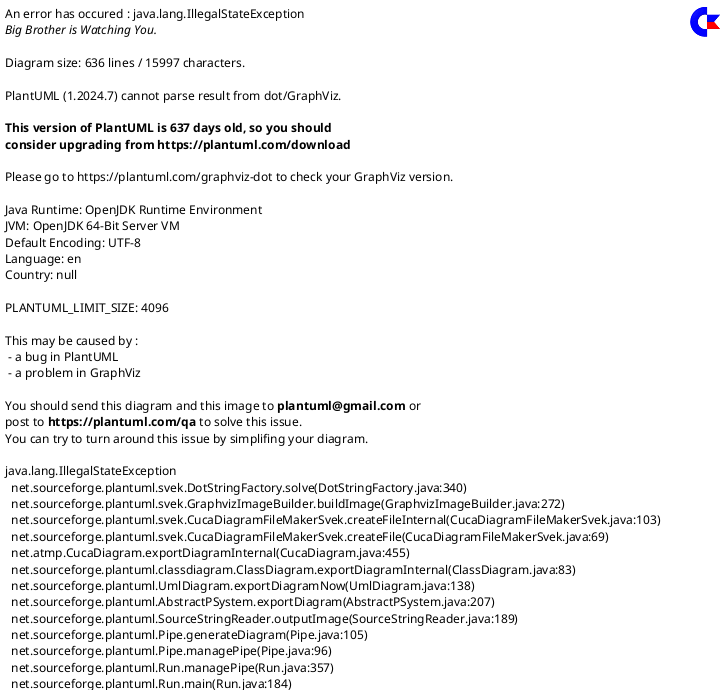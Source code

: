 @startuml
'https://plantuml.com/class-diagram
skinparam classAttributeIconSize 0
skinparam classFontStyle Bold
skinparam style strictuml
skinparam linetype ortho
hide empty members
package donjonDragon
{
package entite
{
abstract Entite<<abstract>>
{
-m_pvMax : Integer
-m_pv : Integer
-m_force : Integer
-m_dexterite : Integer
-m_vitesse : Integer
-m_initiative : Integer
-m_enVie : Boolean
-m_pos : Integer[*]
-m_icone : String

+{abstract} «Create» Entite(pvMax:Integer, pv:Integer, force:Integer, dexterite:Integer, vitesse:Integer, initiative:Integer, enVie:Boolean, icone:String, type:TypeEntite): Entite
+getPvMax():Integer
+getPv():Integer
+getForce():Integer
+getDexterite():Integer
+getVitesse():Integer
+getInitiative():Integer
+{abstract} getClasseArmure():Integer
+{abstract} getNom():String
+estEnVie():Boolean
+setPv(pv:Integer)
+setEnVie(vie:Boolean)
+{abstract} attaquer(cible:Entite)
+getType(): TypeEntite
+getIcone(): String
+setIcone(): String
+{abstract}getPortee():Integer
+{abstract}getNomEtId():String
+seDeplacer(donjon:Donjon,pos:Integer[*],deplacementX:Integer,deplacementY:Integer)
+equals(obj:Object): Boolean
+{abstract}toString():String

}
class Personnage
{
-m_nom : String
-m_race : Race
-m_classe : Classe

+«Create» Personnage(nom:String,classe:Classe,race:Race,pvMax:Integer,force:Integer,dexterite:Integer,vitesse:Integer,initiative:Integer): Personnage
+sEquiper(objet:Equipement):Boolean
+ramasser(pos:Position):Boolean
+copierEquipements(original:Equipement[*]):Equipement[*]
+choisirEquipementDepart()
+getNom():String
+getRace():Race
+getClasse():Classe
+getInventaire():Equipement[*]
+getArme():Arme
+getArmure():Armure
+getClasseArmure():Integer
+getPortee():Integer
+getNomEtId():String.
+attaquer(cible:Entite)
+toString():String

}
class Monstre
{
-m_espece : String
-m_numero : Integer
-m_portee : Integer
-m_classeArmure : Integer

+«Create» Monstre(espece:String,numero:Integer,degat:De,portee:Integer,pvMax:Integer,force:Integer,dexterite:Integer,vitesse:Integer,initiative:Integer,classeArmure:Integer,icone:String): Monstre
+getEspece():String
+getNumero():Integer
+getClasseArmure():Integer
+getNom():String
+getPortee():Integer
+getNomEtId():String
+attaquer(cible:Entite)
+toString():String

}
enum TypeEntite
{
JOUEUR
MONSTRE
AUCUN
}
package classe
{
abstract Classe<<abstract>>
{
-m_nom:String
-m_pv:Integer

+«Create»Classe(nom:String,pv:Integer,equipementDepart:Equipement[*],typeClasse:TypeClasse): Classe
+getPv():Integer
+getEquipementDepart():Equipement[*]
+getTypeClasse():TypeClasse
+toString():String
}
class Clerc
{
+«Create» Clerc(): Clerc
+initialiserEquipementClerc(): Equipement[*]
}
class Guerrier
{
+«Create» Guerrier(): Guerrier
+initialiserEquipementGuerrier(): Equipement[*]
}
class Magicien
{
+«Create» Magicien(): Magicien
+initialiserEquipementMagicien(): Equipement[*]
}
class Roublard
{
+«Create» Roublard(): Roublard
+initialiserEquipementRoublard(): Equipement[*]
}
enum TypeClasse
{
CLERC
MAGICIEN
AUTRE
}
}

package race
{
abstract Race<<abstract>>
{
-m_pv : Integer
-m_force : Integer
-m_dexterite : Integer
-m_vitesse : Integer
-m_initiative : Integer
+«Create» Race(pv:Integer,force:Integer,dexterite:Integer,vitesse:Integer,initiative:Integer): Race
+getPv():Integer
+getForce():Integer
+getDexterite():Integer
+getVitesse():Integer
+getInitiative():Integer
+toString():String
}
class Elfe
{
+«Create» Elfe(): Elfe
}
class Humain
{
+«Create» Humain(): Humain
}
class Halfelin
{
+«Create» Halfelin(): Halfelin
}
class Nain
{
+«Create» Nain(): Nain
}
}

package sort
{
interface Sort
{
+lancer(entites:Personnage[*],donjon:Donjon)
}
class ArmeMagique
{
+«Create» ArmeMagique(): ArmeMagique
+lancer(entites:Personnage[*],donjon:Donjon)
+listPerso(persos:Personnage[*])
+listArme(perso:Personnage,armeDispo:Arme[*])
}
class BoogieWoogie
{
+«Create» BoogieWoogie(): BoogieWoogie
+lancer(entites:Personnage[*],donjon:Donjon)
+coordonneCible(numCible:Integer,donjon:Donjon):Integer[*]
}
class Guerison
{
+«Create» Guerison(): Guerison
+lancer(entites:Personnage[*],donjon:Donjon)
+listPerso(persos:Personnage[*])
}
}
}
package equipement
{
abstract Equipement<<abstract>>
{
-m_nom:String
-m_lourd:Boolean

+«Create» Equipement(nom:String,est_lourd:Boolean,type:TypeEquipement): Equipement
+{abstract} copie():Equipement
+getNom():String
+getLourd():Boolean
+getType(): TypeEquipement
+toString():String
}

class Armure
{
-m_classeArmure:Integer
+«Create» Armure(nom:Integer,classeArmure:Integer,est_lourd:Boolean): Armure
+copie():Armure
+getClasse():Integer
}

class Arme
{
-m_portee:Integer
-m_bonus:Integer
+«Create» Armure(nom:String,degat:De,portee:Integer,est_lourd:Boolean): Armure
+copie():Arme
+getDegat():De
+getPortee():Integer
+getBonus():Integer
+setM_bonus(bonus:Integer)
}
enum TypeEquipement {
ARME
ARMURE
AUCUN
}
}
package plateau
{
class Donjon
{
-m_taille:Integer
-m_tailleX:Integer
-m_tailleY:Integer
+«Create» Donjon(): Donjon
+«Create» Donjon(tailleX:Integer,tailleY:Integer): Donjon
+creerCarte(axe:String):Integer
+tailleMax():Integer
+initialiserCarte():Position[*][*]
+cordonneX(lettreX:char):Integer
+cordonneValide(coordX:Integer,coordY:Integer):Booleans
+placerObstacle()
+placerEntite(entite:Entite)
+placerEquipement(objet:Equipement)
+donjonDefaut(persos:Personnage[*],objets:Equipement[*],monstres:Monstre[*])
+getCarte():Position[*][*]
+getTailleX():Integer
+getTailleY():Integer
+getTaille():Integer
+getMonstres():Monstre[*]
+creerMonstre()
+addMonstres(monstre:Monstre)
+trouverPositionEntite(entite:Entite):Integer[*]
+deplacementEntite(entite:Entite,pos:Integer[*]):Boolean
+afficherCarte()
+attaquerEntite(acteur:Entite,cible:Entite):Boolean
+attaquerEntiteMJ(position:Position,degat:De):Boolean
+deplacementEntiteMJ(positionEntite:Position):Boolean
}

class AffichageDonjon
{
+«Create» AffichageDonjon(carte:Position[*][*]): AffichageDonjon
+{static}mauvaiseDimension()
+{static}mauvaisFormat()
+{static}dimensionCarte(axe:String):Integer
+{static}6coordonneObstacle():String
+{static}coordonneCombattant(nomEntite:String):String
+{static}coordonneEquipement(objet:String): String
+{static}nombreMonstres(taille:Integer):Integer
+{static}mauvaisNbMonstres()
+{static}especeMonstres(numMonstre:Integer): String
+{static}degatsMonstre():Integer[*]
+{static}nombreInsuffisant()
+{static}nombreSuperieurEgalZero()
+{static}nombreInsuffisantAttaque()
+{static}porteeMonstre():Integer
+{static}pvMonstre():Integer
+{static}forceMonstre():Integer
+{static}dexteriteMonstre():Integer
+{static}vitesseMonstre():Integer
+{static}initiativeMonstre():Integer
+{static}classeArmureMonstre():Integer
+{static}iconeMonstre():String
+{static}mauvaisIcone()
+{static}afficherCarte(donjon:Position[*][*],tailleX:Integer,tailleY:Integer)
+{static}nextLinedeplacementEntiteMJ():String
}
class Position
{
-m_obstacle:Boolean
-m_icone:String

+«Create» Position():Position
+getObstacle():Boolean
+getTypeEquipement():TypeEquipement
+getTypeEntite():TypeEntite
+getEntite():Entite
+getEquipement():Equipement
+getIcone():String
+setIcone(icone:String)
+setTypeEntite(entite:TypeEntite)
+setTypeEquipement(equipement:TypeEquipement)
+setObstacle(obstacle:Boolean)
+placerEquipement(equipement:Equipement)
+placerEntite(entite:Entite)
+enleverEquipement()
+enleverEntite()
+miseAJourIcone()
+estVide()
+aJusteEquipement()
+toString():String
}
}
class De
{
-m_nombre:Integer
-m_face:Integer
+«Create» De(nombre:Integer,face:Integer): De
+lancer():Integer
+toString():String
}
class Jeu
{
-m_donjonActuel : int
-m_scanner : Scanner

+«Create» Jeu() : Jeu
+initialiserJoueurs():Personnage[*]
+initClassePersonnage():Classe
+initRacePersonnage():Race
+initCaracteristiquePersonnage(nomCaracteristique:String):int
+lancerPartie() :
+proposerMiseEnPlace():Donjon
+ajoutEquipementDonjon(donjon:Donjon):Donjon
+objetSelectionnnez(nomObjet:String):Equipement
+calculerInitiative(donjon : Donjon) : Entite[*]
+gererTourPersonnage(joueur : Personnage, donjon : Donjon):
+gererTourMonstre(monstre : Monstre, donjon : Donjon):
+gererTourMJ(donjon:Donjon):
+donjonEstTermine(donjon : Donjon) : boolean
+restaurerVieJoueurs() :
+auMoinsUnJoueurMort() : boolean
}

class AffichageDe {
    +{static}affichageLancerDe(nombre: int, face: int, resultats: int[], total: int)
}

class AffichageJeu
{
+{static} nombreJoueurs(nbMax:Integer): Integer
+{static} nomJoueur(numJoueur:Integer): String
+{static} classeJoueur(): String
+{static} raceJoueur(): String
+{static} presentationCaracteristiques()
+{static} caracteristiqueJoueur(nomCaracteristique:String)
+{static} afficherInitiativeCombattant(nomCombattant:String)
+{static} afficherTourPersonnage(joueur:Personnage, actions:Integer)
+{static} nextLineTourPersonnage(): String
+{static} afficherRP(texte:String)
+{static} proposerSort(): String
+{static} mauvaiseClasse()
+{static} afficherErreur()
+{static} nombreObjet(nbMax:Integer, nomObjet:String): Integer
+{static} choisirEquipement(numEquipement:Integer): String
+{static} afficherOrdre(numeroTour:Integer, listeEntites:Entite[*], entiteActive:Entite)
+{static} afficherDefaite()
+{static} afficherVictoire()
+{static} afficherVictoireDonjon(donjonactuel:Integer)
+{static} afficherTourMonstre(monstre:Monstre, actions:Integer)
+{static} nextLineTourMonstre(): String
+{static} afficherGererTourMJ()
+{static} nextLineGererTourMJ(): String
+{static} demanderLancerDe(): De
}

}

/'Définitions des relations'/
' --- Relations d'héritage et d'implémentations ---
Personnage --|> Entite
Monstre --|> Entite

Clerc --|> Classe
Guerrier --|> Classe
Magicien --|> Classe
Roublard --|> Classe

Elfe --|> Race
Humain --|> Race
Halfelin --|> Race
Nain --|> Race

Armure --|> Equipement
Arme --|> Equipement

Guerison ..|> Sort
BoogieWoogie ..|> Sort
ArmeMagique ..|> Sort

' --- Relations d'appel ---
Jeu .> Donjon : "«call»"
Jeu .> Entite : "«call»"
Jeu .> Personnage : "«call»"
Jeu .> Monstre : "«call»"
Jeu .> Entite : "«call»"
Jeu .> Classe : "«call»"
Jeu .> Race : "«call»"
Jeu .> Guerison : "«call»"
Jeu .> BoogieWoogie : "«call»"
Jeu .> ArmeMagique : "«call»"
Jeu .> Armure : "«call»"
Jeu .> Arme : "«call»"
Jeu .> Scanner : "«call»"
Jeu .> De : "«call»"
Jeu .> Scanner : "«call»"
Jeu .> AffichageJeu : "«call»"

AffichageJeu .> Scanner : "«call»"
AffichageJeu .> Entite : "«call»"
AffichageJeu .> Personnage : "«call»"
AffichageJeu .> Monstre : "«call»"

AffichageDe .> Scanner : "«call»"
AffichageDe .> StringBuilder : "«call»"

Armure .> Random : "«call»"
Armure .> AffichageDe : "«call»"

Equipement .> Donjon : "«call»"

Armure .> Equipement : "«call»"

Arme .> Equipement : "«call»"
Arme .> De : "«call»"

Donjon .> Entite : "«call»"
Donjon .> Monstre : "«call»"
Donjon .> Equipement : "«call»"
Donjon .> Position : "«call»"
Donjon .> AffichageDonjon : "«call»"

AffichageDonjon .> Scanner : "«call»"
AffichageDonjon .> Position : "«call»"

Position .> Equipement : "«call»"
Position .> Entite : "«call»"

Classe -> Equipement : «call»
Classe -> Arme : «call»
Classe -> Armure : «call»

Entite .> Donjon : «call»

Monstre .> De : «call»
Monstre .> Entite : "«call»"

Personnage .> De : «call»
Personnage .> Classe : «call»
Personnage .> Race : «call»
Personnage .> Equipement : «call»
Personnage .> Arme : «call»
Personnage .> Armure : «call»

Guerison .> De : "«call»"
Guerison .> Entite : "«call»"
Guerison .> Personnage : "«call»"

BoogieWoogie .> Scanner : "«call»"
BoogieWoogie .> Donjon : "«call»"
BoogieWoogie .> Position : "«call»"
BoogieWoogie .> Entite : "«call»"

ArmeMagique .> Scanner : "«call»"
ArmeMagique .> Personnage : "«call»"
ArmeMagique .> Arme : "«call»"
ArmeMagique .> Equipement : "«call»"


' --- Relations d'instanciation ---
Jeu .> Donjon : "«instantiate»"
Jeu .> Position : "«instantiate»"
Jeu .> Armure : "«instantiate»"
Jeu .> Arme : "«instantiate»"
Jeu .> Entite : "«instantiate»"
Jeu .> Monstre : "«instantiate»"
Jeu .> Personnage : "«instantiate»"
Jeu .> Classe : "«instantiate»"
Jeu .> Race : "«instantiate»"
Jeu .> Sort : "«instantiate»"
Jeu .> Guerison : "«instantiate»"
Jeu .> BoogieWoogie : "«instantiate»"
Jeu .> ArmeMagique : "«instantiate»"
Jeu .> De : "«instantiate»"
Jeu .> Scanner : "«instantiate»"
Jeu .> Equipement : "«instantiate»"

AffichageJeu .> Scanner : "«instantiate»"
AffichageJeu .> De : "«instantiate»"

AffichageDe .> Scanner : "«instantiate»"
AffichageDe .> StringBuilder : "«instantiate»"

AffichageDonjon .> Scanner : "«instantiate»"
AffichageDonjon .> Position : "«instantiate»"

Position .> TypeEntite : "«instantiate»"
Position .> TypeEquipement : "«instantiate»"
Position .> Equipement : "«instantiate»"
Position .> Entite : "«instantiate»"

Equipement .> TypeEquipement : "«instantiate»"
Arme .> De : "«instantiate»"
Arme .> Arme : "«instantiate»"
Armure .> Armure : "«instantiate»"

Clerc .> Equipement : "«instantiate»"
Guerrier .> Equipement : "«instantiate»"
Magicien .> Equipement : "«instantiate»"
Roublard .> Equipement : "«instantiate»"

Guerison .> Scanner : "«instantiate»"
Guerison .> De : "«instantiate»"

BoogieWoogie .> Scanner : "«instantiate»"

ArmeMagique .> Scanner : "«instantiate»"

Monstre .> De : "«instantiate»"

Personnage .> De : "«instantiate»"

Donjon .> Position : "«instantiate»"
Donjon .> Monstre : "«instantiate»"

' --- Relations d'utilisation ---
Jeu .> AffichageJeu : "«uses»"
Jeu .> Personnage : "«uses»"
Jeu .> Monstre : "«uses»"
Jeu .> Donjon : "«uses»"
Jeu .> TypeClasse : "«uses»"

AffichageJeu .> Entite : "«uses»"
AffichageJeu .> Personnage : "«uses»"
AffichageJeu .> Monstre : "«uses»"
AffichageJeu .> TypeEntite : "«uses»"

AffichageDonjon .> Position : "«uses»"

Position .> Equipement : "«uses»"
Position .> Entite : "«uses»"
Position .> TypeEquipement : "«uses»"
Position .> TypeEntite : "«uses»"

Equipement .> TypeEquipement : "«uses»"

Entite .> TypeEntite : "«uses»"

Monstre .> Entite : "«uses»"

Guerison .> Personnage : "«uses»"
Guerison .> Donjon : "«uses»"
Guerison .> Entite : "«uses»"

BoogieWoogie .> Personnage : "«uses»"
BoogieWoogie .> Donjon : "«uses»"
BoogieWoogie .> Position : "«uses»"
BoogieWoogie .> Entite : "«uses»"

ArmeMagique .> Personnage : "«uses»"
ArmeMagique .> Donjon : "«uses»"
ArmeMagique .> Entite : "«uses»"
ArmeMagique .> TypeEntite : "«uses»"
ArmeMagique .> Arme : "«uses»"
ArmeMagique .> Equipement : "«uses»"
ArmeMagique .> TypeEquipement : "«uses»"

Personnage .> Equipement : "«uses»"
Personnage .> Position : "«uses»"

Donjon .> Entite : "«uses»"
Donjon .> Personnage : "«uses»"
Donjon .> Monstre : "«uses»"
Donjon .> Equipement : "«uses»"
Donjon .> De : "«uses»"

' --- Agrégations ---
Jeu "1" *--> "3\n-m_donjons" Donjon : contient
Jeu "1" *--> "1..*\n-m_joueurs" Personnage : se joue avec
Jeu "1" *--> "1\n-m_scanner" Scanner : est de type\t>

AffichageJeu "1" *--> "1\n-m_scanner" Scanner : est de type\t>

AffichageDe "1" *--> "1\n-m_scanner" Scanner : est de type\t>

De "1" o--> "1\n-rand" Random : est de type\t>

Donjon "1" o--> "0..*\n-m_monstres" Monstre : contient
Donjon "1" o--> "0..*\n-m_carte" Position : contient

Classe "1" o--> "0..*\n-m_equipementDepart" Equipement : contient
Classe "1" o--> "1\n-m_typeClasse" TypeClasse : est de type

Guerison "1" *--> "1\n-m_scanner" Scanner : instancie et possède

BoogieWoogie "1" *--> "1\n-m_scanner" Scanner : instancie et possède

ArmeMagique "1" *--> "1\n-m_scanner" Scanner : instancie et possède

Entite "1" o--> "1\n-m_type" TypeEntite : est de type

Monstre "1" *--> "1\n-m_degat" De : utilise

Personnage "*" o--> "1\n -m_classe" Classe : a pour classe
Personnage "*" o--> "1\n -m_race" Race : est de race
Personnage "1" *--> "*\n -m_inventaire" Equipement : possède un inventaire
Personnage "1" *--> "0..1\n -m_arme" Arme : équipe une arme
Personnage "1" *--> "0..1\n -m_armure" Armure : équipe une armure


AffichageDonjon "1" *--> "1\n-m_scanner" Scanner : est de type\t>
AffichageDonjon "1" *--> "1..*\n-m_carte" Position : contient\t>

Position "0" *--> "1\n-m_typeEquipement" TypeEquipement : est de type\t>
Position "0" *--> "1\n-m_typeEntite" TypeEntite : est de type\t>
Position "0" *--> "1\n-m_equipement" Equipement : contient\t>
Position "0" *--> "1\n-m_entite" Entite : contient\t>

Equipement "1" o--> "1\n-m_type" TypeEquipement : est de type\t>
Arme "1" o--> "1\n-m_degat" De : est de type\t>

@enduml
